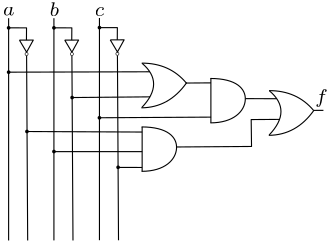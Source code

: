 <?xml version="1.0"?>
<!DOCTYPE ipe SYSTEM "ipe.dtd">
<ipe version="70218" creator="Ipe 7.2.28">
<info created="D:20240921140731" modified="D:20240921160736"/>
<ipestyle name="basic">
<symbol name="arrow/arc(spx)">
<path stroke="sym-stroke" fill="sym-stroke" pen="sym-pen">
0 0 m
-1 0.333 l
-1 -0.333 l
h
</path>
</symbol>
<symbol name="arrow/farc(spx)">
<path stroke="sym-stroke" fill="white" pen="sym-pen">
0 0 m
-1 0.333 l
-1 -0.333 l
h
</path>
</symbol>
<symbol name="arrow/ptarc(spx)">
<path stroke="sym-stroke" fill="sym-stroke" pen="sym-pen">
0 0 m
-1 0.333 l
-0.8 0 l
-1 -0.333 l
h
</path>
</symbol>
<symbol name="arrow/fptarc(spx)">
<path stroke="sym-stroke" fill="white" pen="sym-pen">
0 0 m
-1 0.333 l
-0.8 0 l
-1 -0.333 l
h
</path>
</symbol>
<symbol name="mark/circle(sx)" transformations="translations">
<path fill="sym-stroke">
0.6 0 0 0.6 0 0 e
0.4 0 0 0.4 0 0 e
</path>
</symbol>
<symbol name="mark/disk(sx)" transformations="translations">
<path fill="sym-stroke">
0.6 0 0 0.6 0 0 e
</path>
</symbol>
<symbol name="mark/fdisk(sfx)" transformations="translations">
<group>
<path fill="sym-fill">
0.5 0 0 0.5 0 0 e
</path>
<path fill="sym-stroke" fillrule="eofill">
0.6 0 0 0.6 0 0 e
0.4 0 0 0.4 0 0 e
</path>
</group>
</symbol>
<symbol name="mark/box(sx)" transformations="translations">
<path fill="sym-stroke" fillrule="eofill">
-0.6 -0.6 m
0.6 -0.6 l
0.6 0.6 l
-0.6 0.6 l
h
-0.4 -0.4 m
0.4 -0.4 l
0.4 0.4 l
-0.4 0.4 l
h
</path>
</symbol>
<symbol name="mark/square(sx)" transformations="translations">
<path fill="sym-stroke">
-0.6 -0.6 m
0.6 -0.6 l
0.6 0.6 l
-0.6 0.6 l
h
</path>
</symbol>
<symbol name="mark/fsquare(sfx)" transformations="translations">
<group>
<path fill="sym-fill">
-0.5 -0.5 m
0.5 -0.5 l
0.5 0.5 l
-0.5 0.5 l
h
</path>
<path fill="sym-stroke" fillrule="eofill">
-0.6 -0.6 m
0.6 -0.6 l
0.6 0.6 l
-0.6 0.6 l
h
-0.4 -0.4 m
0.4 -0.4 l
0.4 0.4 l
-0.4 0.4 l
h
</path>
</group>
</symbol>
<symbol name="mark/cross(sx)" transformations="translations">
<group>
<path fill="sym-stroke">
-0.43 -0.57 m
0.57 0.43 l
0.43 0.57 l
-0.57 -0.43 l
h
</path>
<path fill="sym-stroke">
-0.43 0.57 m
0.57 -0.43 l
0.43 -0.57 l
-0.57 0.43 l
h
</path>
</group>
</symbol>
<symbol name="arrow/fnormal(spx)">
<path stroke="sym-stroke" fill="white" pen="sym-pen">
0 0 m
-1 0.333 l
-1 -0.333 l
h
</path>
</symbol>
<symbol name="arrow/pointed(spx)">
<path stroke="sym-stroke" fill="sym-stroke" pen="sym-pen">
0 0 m
-1 0.333 l
-0.8 0 l
-1 -0.333 l
h
</path>
</symbol>
<symbol name="arrow/fpointed(spx)">
<path stroke="sym-stroke" fill="white" pen="sym-pen">
0 0 m
-1 0.333 l
-0.8 0 l
-1 -0.333 l
h
</path>
</symbol>
<symbol name="arrow/linear(spx)">
<path stroke="sym-stroke" pen="sym-pen">
-1 0.333 m
0 0 l
-1 -0.333 l
</path>
</symbol>
<symbol name="arrow/fdouble(spx)">
<path stroke="sym-stroke" fill="white" pen="sym-pen">
0 0 m
-1 0.333 l
-1 -0.333 l
h
-1 0 m
-2 0.333 l
-2 -0.333 l
h
</path>
</symbol>
<symbol name="arrow/double(spx)">
<path stroke="sym-stroke" fill="sym-stroke" pen="sym-pen">
0 0 m
-1 0.333 l
-1 -0.333 l
h
-1 0 m
-2 0.333 l
-2 -0.333 l
h
</path>
</symbol>
<symbol name="arrow/mid-normal(spx)">
<path stroke="sym-stroke" fill="sym-stroke" pen="sym-pen">
0.5 0 m
-0.5 0.333 l
-0.5 -0.333 l
h
</path>
</symbol>
<symbol name="arrow/mid-fnormal(spx)">
<path stroke="sym-stroke" fill="white" pen="sym-pen">
0.5 0 m
-0.5 0.333 l
-0.5 -0.333 l
h
</path>
</symbol>
<symbol name="arrow/mid-pointed(spx)">
<path stroke="sym-stroke" fill="sym-stroke" pen="sym-pen">
0.5 0 m
-0.5 0.333 l
-0.3 0 l
-0.5 -0.333 l
h
</path>
</symbol>
<symbol name="arrow/mid-fpointed(spx)">
<path stroke="sym-stroke" fill="white" pen="sym-pen">
0.5 0 m
-0.5 0.333 l
-0.3 0 l
-0.5 -0.333 l
h
</path>
</symbol>
<symbol name="arrow/mid-double(spx)">
<path stroke="sym-stroke" fill="sym-stroke" pen="sym-pen">
1 0 m
0 0.333 l
0 -0.333 l
h
0 0 m
-1 0.333 l
-1 -0.333 l
h
</path>
</symbol>
<symbol name="arrow/mid-fdouble(spx)">
<path stroke="sym-stroke" fill="white" pen="sym-pen">
1 0 m
0 0.333 l
0 -0.333 l
h
0 0 m
-1 0.333 l
-1 -0.333 l
h
</path>
</symbol>
<anglesize name="22.5 deg" value="22.5"/>
<anglesize name="30 deg" value="30"/>
<anglesize name="45 deg" value="45"/>
<anglesize name="60 deg" value="60"/>
<anglesize name="90 deg" value="90"/>
<arrowsize name="large" value="10"/>
<arrowsize name="small" value="5"/>
<arrowsize name="tiny" value="3"/>
<color name="blue" value="0 0 1"/>
<color name="brown" value="0.647 0.165 0.165"/>
<color name="darkblue" value="0 0 0.545"/>
<color name="darkcyan" value="0 0.545 0.545"/>
<color name="darkgray" value="0.663"/>
<color name="darkgreen" value="0 0.392 0"/>
<color name="darkmagenta" value="0.545 0 0.545"/>
<color name="darkorange" value="1 0.549 0"/>
<color name="darkred" value="0.545 0 0"/>
<color name="gold" value="1 0.843 0"/>
<color name="gray" value="0.745"/>
<color name="green" value="0 1 0"/>
<color name="lightblue" value="0.678 0.847 0.902"/>
<color name="lightcyan" value="0.878 1 1"/>
<color name="lightgray" value="0.827"/>
<color name="lightgreen" value="0.565 0.933 0.565"/>
<color name="lightyellow" value="1 1 0.878"/>
<color name="navy" value="0 0 0.502"/>
<color name="orange" value="1 0.647 0"/>
<color name="pink" value="1 0.753 0.796"/>
<color name="purple" value="0.627 0.125 0.941"/>
<color name="red" value="1 0 0"/>
<color name="seagreen" value="0.18 0.545 0.341"/>
<color name="turquoise" value="0.251 0.878 0.816"/>
<color name="violet" value="0.933 0.51 0.933"/>
<color name="yellow" value="1 1 0"/>
<dashstyle name="dash dot dotted" value="[4 2 1 2 1 2] 0"/>
<dashstyle name="dash dotted" value="[4 2 1 2] 0"/>
<dashstyle name="dashed" value="[4] 0"/>
<dashstyle name="dotted" value="[1 3] 0"/>
<gridsize name="10 pts (~3.5 mm)" value="10"/>
<gridsize name="14 pts (~5 mm)" value="14"/>
<gridsize name="16 pts (~6 mm)" value="16"/>
<gridsize name="20 pts (~7 mm)" value="20"/>
<gridsize name="28 pts (~10 mm)" value="28"/>
<gridsize name="32 pts (~12 mm)" value="32"/>
<gridsize name="4 pts" value="4"/>
<gridsize name="56 pts (~20 mm)" value="56"/>
<gridsize name="8 pts (~3 mm)" value="8"/>
<opacity name="10%" value="0.1"/>
<opacity name="30%" value="0.3"/>
<opacity name="50%" value="0.5"/>
<opacity name="75%" value="0.75"/>
<pen name="fat" value="1.2"/>
<pen name="heavier" value="0.8"/>
<pen name="ultrafat" value="2"/>
<symbolsize name="large" value="5"/>
<symbolsize name="small" value="2"/>
<symbolsize name="tiny" value="1.1"/>
<textsize name="Huge" value="\Huge"/>
<textsize name="LARGE" value="\LARGE"/>
<textsize name="Large" value="\Large"/>
<textsize name="footnote" value="\footnotesize"/>
<textsize name="huge" value="\huge"/>
<textsize name="large" value="\large"/>
<textsize name="script" value="\scriptsize"/>
<textsize name="small" value="\small"/>
<textsize name="tiny" value="\tiny"/>
<textstyle name="center" begin="\begin{center}" end="\end{center}"/>
<textstyle name="item" begin="\begin{itemize}\item{}" end="\end{itemize}"/>
<textstyle name="itemize" begin="\begin{itemize}" end="\end{itemize}"/>
<tiling name="falling" angle="-60" step="4" width="1"/>
<tiling name="rising" angle="30" step="4" width="1"/>
</ipestyle>
<page>
<layer name="alpha"/>
<view layers="alpha" active="alpha"/>
<path layer="alpha" matrix="1 0 0 1 -95.9289 -39.1095" stroke="black">
272 704 m
272 688 l
</path>
<path matrix="1 0 0 1 -95.9289 -39.1095" stroke="black">
271.797 703.967 m
281.235 703.966
287.986 696.551
280.312 687.984
271.782 687.984 c
</path>
<path matrix="1 0 0 1 -95.9888 15.7794" stroke="black">
272.03 671.988 m
280.395 664.921
271.934 656.075 c
</path>
<path matrix="1 0 0 1 -95.9888 15.7794" stroke="black">
271.903 672.05 m
281.97 672.06
287.965 664.881 c
</path>
<path matrix="1 0 0 1 -95.9888 15.7794" stroke="black">
271.798 655.957 m
281.706 656.025
288.039 664.946 c
</path>
<path matrix="1 0 0 1 -95.9888 15.7794" stroke="black">
287.831 665.005 m
288.081 664.765 l
</path>
<path stroke="black">
128 704 m
128 624 l
</path>
<path matrix="1 0 0 1 -172.117 8.11152" stroke="black">
304.006 688.008 m
308.996 688.018 l
306.596 683.658 l
304.006 688.008 l
</path>
<use matrix="1 0 0 1 -172.117 8.11152" name="mark/circle(sx)" pos="306.579 682.995" size="tiny" stroke="black"/>
<path stroke="black">
134.418 696.124 m
134.448 700.524 l
127.988 700.534 l
</path>
<use name="mark/disk(sx)" pos="128.003 700.534" size="tiny" stroke="black"/>
<path stroke="black">
134.473 690.483 m
134.862 623.979 l
</path>
<path matrix="1 0 0 1 16.3095 0.00018394" stroke="black">
128 704 m
128 624 l
</path>
<path matrix="1 0 0 1 -155.808 8.1117" stroke="black">
304.006 688.008 m
308.996 688.018 l
306.596 683.658 l
304.006 688.008 l
</path>
<use matrix="1 0 0 1 -155.808 8.1117" name="mark/circle(sx)" pos="306.579 682.995" size="tiny" stroke="black"/>
<path matrix="1 0 0 1 16.3095 0.00018394" stroke="black">
134.418 696.124 m
134.448 700.524 l
127.988 700.534 l
</path>
<use matrix="1 0 0 1 16.3095 0.00018394" name="mark/disk(sx)" pos="128.003 700.534" size="tiny" stroke="black"/>
<path matrix="1 0 0 1 16.3095 0.00018394" stroke="black">
134.473 690.483 m
134.862 623.979 l
</path>
<path matrix="1 0 0 1 32.7004 0.0813271" stroke="black">
128 704 m
128 624 l
</path>
<path matrix="1 0 0 1 -139.417 8.19285" stroke="black">
304.006 688.008 m
308.996 688.018 l
306.596 683.658 l
304.006 688.008 l
</path>
<use matrix="1 0 0 1 -139.417 8.19285" name="mark/circle(sx)" pos="306.579 682.995" size="tiny" stroke="black"/>
<path matrix="1 0 0 1 32.7004 0.0813271" stroke="black">
134.418 696.124 m
134.448 700.524 l
127.988 700.534 l
</path>
<use matrix="1 0 0 1 32.7004 0.0813271" name="mark/disk(sx)" pos="128.003 700.534" size="tiny" stroke="black"/>
<path matrix="1 0 0 1 32.7004 0.0813271" stroke="black">
134.473 690.483 m
134.862 623.979 l
</path>
<text matrix="1 0 0 1 -1.82962 -1.36078" transformations="translations" pos="127.728 706.318" stroke="black" type="label" width="4.321" height="3.003" depth="0" valign="baseline" size="script" style="math">a</text>
<text matrix="1 0 0 1 -0.633219 -2.91651" transformations="translations" pos="143.31 707.629" stroke="black" type="label" width="3.504" height="4.843" depth="0" valign="baseline" size="script" style="math">b</text>
<text matrix="1 0 0 1 -0.428331 -3.21888" transformations="translations" pos="159.375 707.97" stroke="black" type="label" width="3.56" height="3.003" depth="0" valign="baseline" size="script" style="math">c</text>
<path stroke="black">
178.816 684.715 m
127.967 684.575 l
</path>
<use name="mark/disk(sx)" pos="128.007 684.568" size="tiny" stroke="black"/>
<path stroke="black">
178.952 675.691 m
150.847 675.44 l
150.847 675.44 l
</path>
<use name="mark/disk(sx)" pos="150.863 675.434" size="tiny" stroke="black"/>
<path stroke="black">
176.088 655.97 m
144.27 655.97 l
</path>
<use name="mark/disk(sx)" pos="144.32 656" size="tiny" stroke="black"/>
<path stroke="black">
176.061 650.268 m
167.393 650.287 l
</path>
<use name="mark/disk(sx)" pos="167.415 650.321" size="tiny" stroke="black"/>
<path stroke="black">
176.078 663.02 m
134.619 663.209 l
</path>
<use name="mark/disk(sx)" pos="134.603 663.219" size="tiny" stroke="black"/>
<path matrix="1 0 0 1 -71.1803 -21.6633" stroke="black">
272 704 m
272 688 l
</path>
<path matrix="1 0 0 1 -71.1803 -21.6633" stroke="black">
271.797 703.967 m
281.235 703.966
287.986 696.551
280.312 687.984
271.782 687.984 c
</path>
<path stroke="black">
191.944 680.662 m
200.854 680.722 l
</path>
<path stroke="black">
200.883 668.392 m
160.731 668.163 l
</path>
<use name="mark/disk(sx)" pos="160.689 668.151" size="tiny" stroke="black"/>
<path matrix="1 0 0 1 -50.1425 5.87993" stroke="black">
272.03 671.988 m
280.395 664.921
271.934 656.075 c
</path>
<path matrix="1 0 0 1 -50.1425 5.87993" stroke="black">
271.903 672.05 m
281.97 672.06
287.965 664.881 c
</path>
<path matrix="1 0 0 1 -50.1425 5.87993" stroke="black">
271.798 655.957 m
281.706 656.025
288.039 664.946 c
</path>
<path stroke="black">
213.239 675.048 m
224.463 675.02 l
224.463 675.02 l
</path>
<path stroke="black">
188.529 657.644 m
215.449 657.831 l
215.324 667.512 l
225.38 667.575 l
</path>
<path stroke="black">
237.749 670.814 m
241.329 670.824 l
</path>
<text matrix="1 0 0 1 -1.66531 1.20967" transformations="translations" pos="239.979 672.244" stroke="black" type="label" width="4.667" height="4.849" depth="1.35" valign="baseline" size="script" style="math">f</text>
</page>
</ipe>
